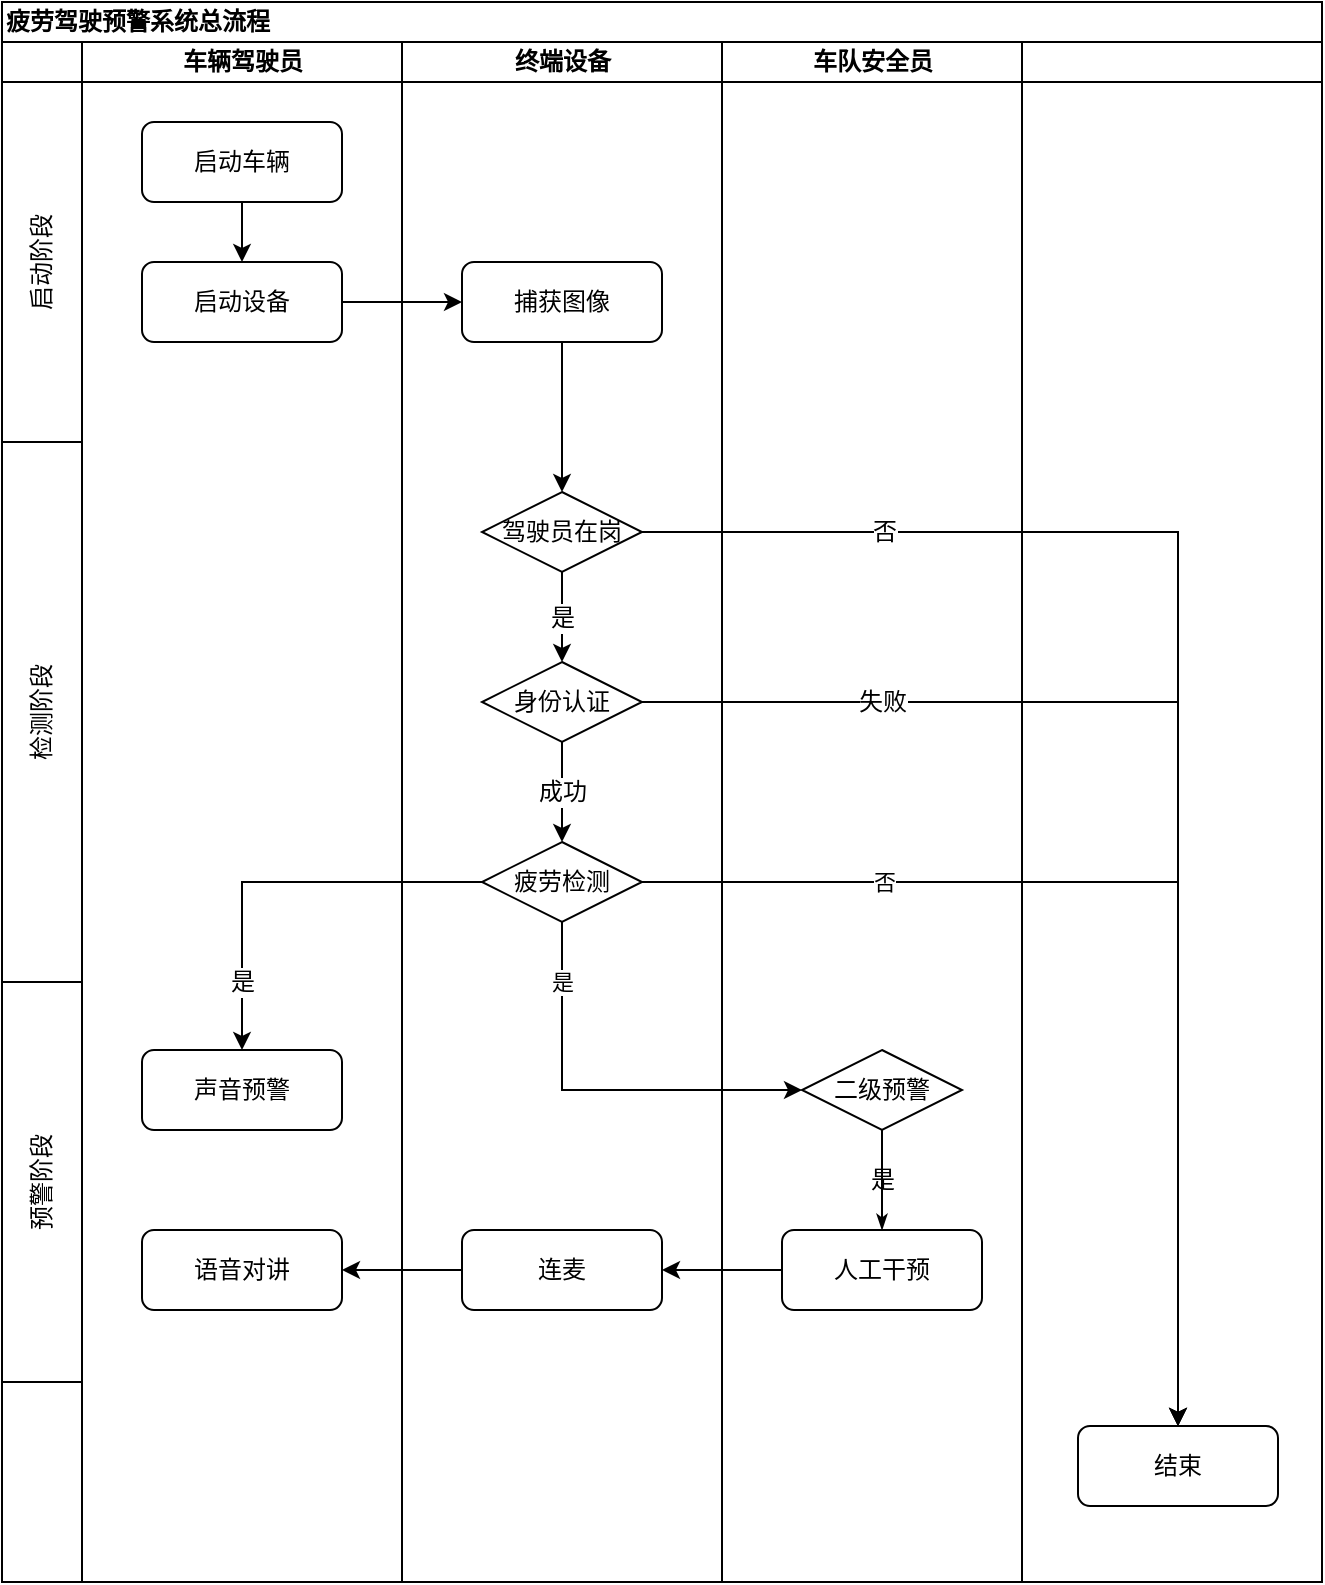 <mxfile version="13.9.3" type="github" pages="3">
  <diagram name="总流程" id="74e2e168-ea6b-b213-b513-2b3c1d86103e">
    <mxGraphModel dx="1663" dy="947" grid="1" gridSize="10" guides="1" tooltips="1" connect="1" arrows="1" fold="1" page="1" pageScale="1" pageWidth="1100" pageHeight="850" background="#ffffff" math="0" shadow="0">
      <root>
        <mxCell id="0" />
        <mxCell id="1" parent="0" />
        <mxCell id="77e6c97f196da883-1" value="疲劳驾驶预警系统总流程" style="swimlane;html=1;childLayout=stackLayout;startSize=20;rounded=0;shadow=0;labelBackgroundColor=none;strokeWidth=1;fontFamily=Verdana;fontSize=12;align=left;" parent="1" vertex="1">
          <mxGeometry x="70" y="20" width="660" height="790" as="geometry" />
        </mxCell>
        <mxCell id="77e6c97f196da883-2" value="" style="swimlane;html=1;startSize=20;" parent="77e6c97f196da883-1" vertex="1">
          <mxGeometry y="20" width="40" height="770" as="geometry" />
        </mxCell>
        <mxCell id="wbGANwPSu1z8eDDNQpr_-23" value="启动阶段" style="whiteSpace=wrap;html=1;gradientDirection=west;fontFamily=Helvetica;horizontal=0;" parent="77e6c97f196da883-2" vertex="1">
          <mxGeometry y="20" width="40" height="180" as="geometry" />
        </mxCell>
        <mxCell id="wbGANwPSu1z8eDDNQpr_-24" value="预警阶段" style="whiteSpace=wrap;html=1;horizontal=0;" parent="77e6c97f196da883-2" vertex="1">
          <mxGeometry y="470" width="40" height="200" as="geometry" />
        </mxCell>
        <mxCell id="wbGANwPSu1z8eDDNQpr_-26" value="检测阶段" style="whiteSpace=wrap;html=1;horizontal=0;" parent="77e6c97f196da883-2" vertex="1">
          <mxGeometry y="200" width="40" height="270" as="geometry" />
        </mxCell>
        <mxCell id="77e6c97f196da883-3" value="车辆驾驶员" style="swimlane;html=1;startSize=20;" parent="77e6c97f196da883-1" vertex="1">
          <mxGeometry x="40" y="20" width="160" height="770" as="geometry" />
        </mxCell>
        <mxCell id="wbGANwPSu1z8eDDNQpr_-37" style="edgeStyle=orthogonalEdgeStyle;rounded=0;orthogonalLoop=1;jettySize=auto;html=1;exitX=0.5;exitY=1;exitDx=0;exitDy=0;entryX=0.5;entryY=0;entryDx=0;entryDy=0;fontFamily=Helvetica;fontSize=14;" parent="77e6c97f196da883-3" source="77e6c97f196da883-11" target="77e6c97f196da883-12" edge="1">
          <mxGeometry relative="1" as="geometry" />
        </mxCell>
        <mxCell id="77e6c97f196da883-11" value="启动车辆" style="rounded=1;whiteSpace=wrap;html=1;shadow=0;labelBackgroundColor=none;strokeWidth=1;fontFamily=Verdana;fontSize=12;align=center;imageHeight=24;" parent="77e6c97f196da883-3" vertex="1">
          <mxGeometry x="30" y="40" width="100" height="40" as="geometry" />
        </mxCell>
        <mxCell id="77e6c97f196da883-12" value="启动设备" style="rounded=1;whiteSpace=wrap;html=1;shadow=0;labelBackgroundColor=none;strokeWidth=1;fontFamily=Verdana;fontSize=12;align=center;imageHeight=24;" parent="77e6c97f196da883-3" vertex="1">
          <mxGeometry x="30" y="110" width="100" height="40" as="geometry" />
        </mxCell>
        <mxCell id="wbGANwPSu1z8eDDNQpr_-46" value="声音预警" style="rounded=1;whiteSpace=wrap;html=1;shadow=0;labelBackgroundColor=none;strokeWidth=1;fontFamily=Verdana;fontSize=12;align=center;imageHeight=24;" parent="77e6c97f196da883-3" vertex="1">
          <mxGeometry x="30" y="504" width="100" height="40" as="geometry" />
        </mxCell>
        <mxCell id="wbGANwPSu1z8eDDNQpr_-54" value="语音对讲" style="rounded=1;whiteSpace=wrap;html=1;shadow=0;labelBackgroundColor=none;strokeWidth=1;fontFamily=Verdana;fontSize=12;align=center;imageHeight=24;" parent="77e6c97f196da883-3" vertex="1">
          <mxGeometry x="30" y="594" width="100" height="40" as="geometry" />
        </mxCell>
        <mxCell id="77e6c97f196da883-4" value="终端设备" style="swimlane;html=1;startSize=20;" parent="77e6c97f196da883-1" vertex="1">
          <mxGeometry x="200" y="20" width="160" height="770" as="geometry" />
        </mxCell>
        <mxCell id="wbGANwPSu1z8eDDNQpr_-35" style="edgeStyle=orthogonalEdgeStyle;rounded=0;orthogonalLoop=1;jettySize=auto;html=1;entryX=0.5;entryY=0;entryDx=0;entryDy=0;fontFamily=Helvetica;fontSize=14;" parent="77e6c97f196da883-4" source="wbGANwPSu1z8eDDNQpr_-28" target="77e6c97f196da883-13" edge="1">
          <mxGeometry relative="1" as="geometry" />
        </mxCell>
        <mxCell id="wbGANwPSu1z8eDDNQpr_-28" value="捕获图像" style="rounded=1;whiteSpace=wrap;html=1;shadow=0;labelBackgroundColor=none;strokeWidth=1;fontFamily=Verdana;fontSize=12;align=center;" parent="77e6c97f196da883-4" vertex="1">
          <mxGeometry x="30" y="110" width="100" height="40" as="geometry" />
        </mxCell>
        <mxCell id="wbGANwPSu1z8eDDNQpr_-43" value="是" style="edgeStyle=orthogonalEdgeStyle;rounded=0;orthogonalLoop=1;jettySize=auto;html=1;entryX=0.5;entryY=0;entryDx=0;entryDy=0;fontFamily=Helvetica;fontSize=12;" parent="77e6c97f196da883-4" source="77e6c97f196da883-13" target="wbGANwPSu1z8eDDNQpr_-42" edge="1">
          <mxGeometry relative="1" as="geometry" />
        </mxCell>
        <mxCell id="77e6c97f196da883-13" value="驾驶员在岗" style="rhombus;whiteSpace=wrap;html=1;rounded=0;shadow=0;labelBackgroundColor=none;strokeWidth=1;fontFamily=Verdana;fontSize=12;align=center;" parent="77e6c97f196da883-4" vertex="1">
          <mxGeometry x="40" y="225" width="80" height="40" as="geometry" />
        </mxCell>
        <mxCell id="wbGANwPSu1z8eDDNQpr_-45" value="成功" style="edgeStyle=orthogonalEdgeStyle;rounded=0;orthogonalLoop=1;jettySize=auto;html=1;entryX=0.5;entryY=0;entryDx=0;entryDy=0;fontFamily=Helvetica;fontSize=12;" parent="77e6c97f196da883-4" source="wbGANwPSu1z8eDDNQpr_-42" target="wbGANwPSu1z8eDDNQpr_-44" edge="1">
          <mxGeometry relative="1" as="geometry" />
        </mxCell>
        <mxCell id="wbGANwPSu1z8eDDNQpr_-42" value="身份认证" style="rhombus;whiteSpace=wrap;html=1;rounded=0;shadow=0;labelBackgroundColor=none;strokeWidth=1;fontFamily=Verdana;fontSize=12;align=center;" parent="77e6c97f196da883-4" vertex="1">
          <mxGeometry x="40" y="310" width="80" height="40" as="geometry" />
        </mxCell>
        <mxCell id="wbGANwPSu1z8eDDNQpr_-44" value="疲劳检测" style="rhombus;whiteSpace=wrap;html=1;rounded=0;shadow=0;labelBackgroundColor=none;strokeWidth=1;fontFamily=Verdana;fontSize=12;align=center;" parent="77e6c97f196da883-4" vertex="1">
          <mxGeometry x="40" y="400" width="80" height="40" as="geometry" />
        </mxCell>
        <mxCell id="wbGANwPSu1z8eDDNQpr_-53" value="连麦" style="rounded=1;whiteSpace=wrap;html=1;shadow=0;labelBackgroundColor=none;strokeWidth=1;fontFamily=Verdana;fontSize=12;align=center;imageHeight=24;" parent="77e6c97f196da883-4" vertex="1">
          <mxGeometry x="30" y="594" width="100" height="40" as="geometry" />
        </mxCell>
        <mxCell id="77e6c97f196da883-5" value="车队安全员" style="swimlane;html=1;startSize=20;" parent="77e6c97f196da883-1" vertex="1">
          <mxGeometry x="360" y="20" width="150" height="770" as="geometry" />
        </mxCell>
        <mxCell id="77e6c97f196da883-16" value="二级预警" style="rhombus;whiteSpace=wrap;html=1;rounded=0;shadow=0;labelBackgroundColor=none;strokeWidth=1;fontFamily=Verdana;fontSize=12;align=center;" parent="77e6c97f196da883-5" vertex="1">
          <mxGeometry x="40" y="504" width="80" height="40" as="geometry" />
        </mxCell>
        <mxCell id="77e6c97f196da883-17" value="人工干预" style="rounded=1;whiteSpace=wrap;html=1;shadow=0;labelBackgroundColor=none;strokeWidth=1;fontFamily=Verdana;fontSize=12;align=center;imageHeight=24;" parent="77e6c97f196da883-5" vertex="1">
          <mxGeometry x="30" y="594" width="100" height="40" as="geometry" />
        </mxCell>
        <mxCell id="77e6c97f196da883-35" value="是" style="edgeStyle=orthogonalEdgeStyle;rounded=1;html=1;labelBackgroundColor=none;startArrow=none;startFill=0;startSize=5;endArrow=classicThin;endFill=1;endSize=5;jettySize=auto;orthogonalLoop=1;strokeWidth=1;fontFamily=Verdana;fontSize=12;" parent="77e6c97f196da883-5" source="77e6c97f196da883-16" target="77e6c97f196da883-17" edge="1">
          <mxGeometry relative="1" as="geometry" />
        </mxCell>
        <mxCell id="wbGANwPSu1z8eDDNQpr_-36" style="edgeStyle=orthogonalEdgeStyle;rounded=0;orthogonalLoop=1;jettySize=auto;html=1;entryX=0;entryY=0.5;entryDx=0;entryDy=0;fontFamily=Helvetica;fontSize=14;" parent="77e6c97f196da883-1" source="77e6c97f196da883-12" target="wbGANwPSu1z8eDDNQpr_-28" edge="1">
          <mxGeometry relative="1" as="geometry" />
        </mxCell>
        <mxCell id="wbGANwPSu1z8eDDNQpr_-50" value="是" style="edgeStyle=orthogonalEdgeStyle;rounded=0;orthogonalLoop=1;jettySize=auto;html=1;exitX=0;exitY=0.5;exitDx=0;exitDy=0;fontFamily=Helvetica;fontSize=12;" parent="77e6c97f196da883-1" source="wbGANwPSu1z8eDDNQpr_-44" target="wbGANwPSu1z8eDDNQpr_-46" edge="1">
          <mxGeometry x="0.667" relative="1" as="geometry">
            <mxPoint as="offset" />
          </mxGeometry>
        </mxCell>
        <mxCell id="wbGANwPSu1z8eDDNQpr_-55" style="edgeStyle=orthogonalEdgeStyle;rounded=0;orthogonalLoop=1;jettySize=auto;html=1;exitX=0;exitY=0.5;exitDx=0;exitDy=0;entryX=1;entryY=0.5;entryDx=0;entryDy=0;fontFamily=Helvetica;fontSize=14;" parent="77e6c97f196da883-1" source="77e6c97f196da883-17" target="wbGANwPSu1z8eDDNQpr_-53" edge="1">
          <mxGeometry relative="1" as="geometry" />
        </mxCell>
        <mxCell id="wbGANwPSu1z8eDDNQpr_-56" style="edgeStyle=orthogonalEdgeStyle;rounded=0;orthogonalLoop=1;jettySize=auto;html=1;exitX=0;exitY=0.5;exitDx=0;exitDy=0;fontFamily=Helvetica;fontSize=14;" parent="77e6c97f196da883-1" source="wbGANwPSu1z8eDDNQpr_-53" target="wbGANwPSu1z8eDDNQpr_-54" edge="1">
          <mxGeometry relative="1" as="geometry" />
        </mxCell>
        <mxCell id="wbGANwPSu1z8eDDNQpr_-62" value="" style="swimlane;html=1;startSize=20;" parent="77e6c97f196da883-1" vertex="1">
          <mxGeometry x="510" y="20" width="150" height="770" as="geometry" />
        </mxCell>
        <mxCell id="wbGANwPSu1z8eDDNQpr_-38" value="结束" style="rounded=1;whiteSpace=wrap;html=1;shadow=0;labelBackgroundColor=none;strokeWidth=1;fontFamily=Verdana;fontSize=12;align=center;imageHeight=24;" parent="wbGANwPSu1z8eDDNQpr_-62" vertex="1">
          <mxGeometry x="28" y="692" width="100" height="40" as="geometry" />
        </mxCell>
        <mxCell id="wbGANwPSu1z8eDDNQpr_-39" style="edgeStyle=orthogonalEdgeStyle;rounded=0;orthogonalLoop=1;jettySize=auto;html=1;fontFamily=Helvetica;fontSize=12;exitX=1;exitY=0.5;exitDx=0;exitDy=0;" parent="77e6c97f196da883-1" source="77e6c97f196da883-13" target="wbGANwPSu1z8eDDNQpr_-38" edge="1">
          <mxGeometry relative="1" as="geometry">
            <Array as="points">
              <mxPoint x="588" y="265" />
            </Array>
          </mxGeometry>
        </mxCell>
        <mxCell id="wbGANwPSu1z8eDDNQpr_-48" value="否" style="edgeLabel;html=1;align=center;verticalAlign=middle;resizable=0;points=[];fontSize=12;fontFamily=Helvetica;" parent="wbGANwPSu1z8eDDNQpr_-39" vertex="1" connectable="0">
          <mxGeometry x="-0.76" y="1" relative="1" as="geometry">
            <mxPoint x="35" y="1" as="offset" />
          </mxGeometry>
        </mxCell>
        <mxCell id="wbGANwPSu1z8eDDNQpr_-47" style="edgeStyle=orthogonalEdgeStyle;rounded=0;orthogonalLoop=1;jettySize=auto;html=1;fontFamily=Helvetica;fontSize=14;entryX=0.5;entryY=0;entryDx=0;entryDy=0;exitX=1;exitY=0.5;exitDx=0;exitDy=0;" parent="77e6c97f196da883-1" source="wbGANwPSu1z8eDDNQpr_-42" target="wbGANwPSu1z8eDDNQpr_-38" edge="1">
          <mxGeometry relative="1" as="geometry">
            <mxPoint x="320" y="260" as="targetPoint" />
            <mxPoint x="240" y="360" as="sourcePoint" />
            <Array as="points">
              <mxPoint x="588" y="350" />
            </Array>
          </mxGeometry>
        </mxCell>
        <mxCell id="wbGANwPSu1z8eDDNQpr_-49" value="失败" style="edgeLabel;html=1;align=center;verticalAlign=middle;resizable=0;points=[];fontSize=12;fontFamily=Helvetica;" parent="wbGANwPSu1z8eDDNQpr_-47" vertex="1" connectable="0">
          <mxGeometry x="-0.732" y="1" relative="1" as="geometry">
            <mxPoint x="35" y="1" as="offset" />
          </mxGeometry>
        </mxCell>
        <mxCell id="eQCrwAaPilXUL2iwjlU8-1" style="edgeStyle=orthogonalEdgeStyle;rounded=0;orthogonalLoop=1;jettySize=auto;html=1;exitX=1;exitY=0.5;exitDx=0;exitDy=0;entryX=0.5;entryY=0;entryDx=0;entryDy=0;" edge="1" parent="77e6c97f196da883-1" source="wbGANwPSu1z8eDDNQpr_-44" target="wbGANwPSu1z8eDDNQpr_-38">
          <mxGeometry relative="1" as="geometry">
            <Array as="points">
              <mxPoint x="588" y="440" />
            </Array>
          </mxGeometry>
        </mxCell>
        <mxCell id="eQCrwAaPilXUL2iwjlU8-2" value="否" style="edgeLabel;html=1;align=center;verticalAlign=middle;resizable=0;points=[];" vertex="1" connectable="0" parent="eQCrwAaPilXUL2iwjlU8-1">
          <mxGeometry x="-0.585" y="-1" relative="1" as="geometry">
            <mxPoint x="8.33" y="-1" as="offset" />
          </mxGeometry>
        </mxCell>
        <mxCell id="eQCrwAaPilXUL2iwjlU8-3" style="edgeStyle=orthogonalEdgeStyle;rounded=0;orthogonalLoop=1;jettySize=auto;html=1;exitX=0.5;exitY=1;exitDx=0;exitDy=0;entryX=0;entryY=0.5;entryDx=0;entryDy=0;" edge="1" parent="77e6c97f196da883-1" source="wbGANwPSu1z8eDDNQpr_-44" target="77e6c97f196da883-16">
          <mxGeometry relative="1" as="geometry" />
        </mxCell>
        <mxCell id="eQCrwAaPilXUL2iwjlU8-4" value="是" style="edgeLabel;html=1;align=center;verticalAlign=middle;resizable=0;points=[];" vertex="1" connectable="0" parent="eQCrwAaPilXUL2iwjlU8-3">
          <mxGeometry x="-0.464" y="-1" relative="1" as="geometry">
            <mxPoint x="1" y="-25" as="offset" />
          </mxGeometry>
        </mxCell>
      </root>
    </mxGraphModel>
  </diagram>
  <diagram name="检测流程" id="XJUFCFfbBO2qD3JIqSxK">
    <mxGraphModel dx="1663" dy="778" grid="1" gridSize="10" guides="1" tooltips="1" connect="1" arrows="1" fold="1" page="1" pageScale="1" pageWidth="1100" pageHeight="850" background="#ffffff" math="0" shadow="0">
      <root>
        <mxCell id="0Gp6EfXBMn16JaU_TRh4-0" />
        <mxCell id="0Gp6EfXBMn16JaU_TRh4-1" parent="0Gp6EfXBMn16JaU_TRh4-0" />
        <mxCell id="lZcPaMf5r0BU_X8ozDLW-0" value="疲劳驾驶检测流程" style="swimlane;html=1;childLayout=stackLayout;startSize=20;rounded=0;shadow=0;labelBackgroundColor=none;strokeWidth=1;fontFamily=Verdana;fontSize=12;align=left;" vertex="1" parent="0Gp6EfXBMn16JaU_TRh4-1">
          <mxGeometry x="70" y="20" width="660" height="790" as="geometry" />
        </mxCell>
        <mxCell id="lZcPaMf5r0BU_X8ozDLW-1" value="" style="swimlane;html=1;startSize=20;" vertex="1" parent="lZcPaMf5r0BU_X8ozDLW-0">
          <mxGeometry y="20" width="40" height="770" as="geometry" />
        </mxCell>
        <mxCell id="lZcPaMf5r0BU_X8ozDLW-2" value="车辆驾驶员" style="swimlane;html=1;startSize=20;" vertex="1" parent="lZcPaMf5r0BU_X8ozDLW-0">
          <mxGeometry x="40" y="20" width="160" height="770" as="geometry" />
        </mxCell>
        <mxCell id="lZcPaMf5r0BU_X8ozDLW-3" style="edgeStyle=orthogonalEdgeStyle;rounded=0;orthogonalLoop=1;jettySize=auto;html=1;exitX=0.5;exitY=1;exitDx=0;exitDy=0;entryX=0.5;entryY=0;entryDx=0;entryDy=0;fontFamily=Helvetica;fontSize=14;" edge="1" parent="lZcPaMf5r0BU_X8ozDLW-2" source="lZcPaMf5r0BU_X8ozDLW-4" target="lZcPaMf5r0BU_X8ozDLW-5">
          <mxGeometry relative="1" as="geometry" />
        </mxCell>
        <mxCell id="lZcPaMf5r0BU_X8ozDLW-4" value="启动车辆" style="rounded=1;whiteSpace=wrap;html=1;shadow=0;labelBackgroundColor=none;strokeWidth=1;fontFamily=Verdana;fontSize=12;align=center;imageHeight=24;" vertex="1" parent="lZcPaMf5r0BU_X8ozDLW-2">
          <mxGeometry x="30" y="40" width="100" height="40" as="geometry" />
        </mxCell>
        <mxCell id="lZcPaMf5r0BU_X8ozDLW-5" value="启动设备" style="rounded=1;whiteSpace=wrap;html=1;shadow=0;labelBackgroundColor=none;strokeWidth=1;fontFamily=Verdana;fontSize=12;align=center;imageHeight=24;" vertex="1" parent="lZcPaMf5r0BU_X8ozDLW-2">
          <mxGeometry x="30" y="110" width="100" height="40" as="geometry" />
        </mxCell>
        <mxCell id="lZcPaMf5r0BU_X8ozDLW-8" value="终端设备" style="swimlane;html=1;startSize=20;" vertex="1" parent="lZcPaMf5r0BU_X8ozDLW-0">
          <mxGeometry x="200" y="20" width="160" height="770" as="geometry" />
        </mxCell>
        <mxCell id="lZcPaMf5r0BU_X8ozDLW-9" style="edgeStyle=orthogonalEdgeStyle;rounded=0;orthogonalLoop=1;jettySize=auto;html=1;entryX=0.5;entryY=0;entryDx=0;entryDy=0;fontFamily=Helvetica;fontSize=14;" edge="1" parent="lZcPaMf5r0BU_X8ozDLW-8" source="lZcPaMf5r0BU_X8ozDLW-10" target="lZcPaMf5r0BU_X8ozDLW-12">
          <mxGeometry relative="1" as="geometry" />
        </mxCell>
        <mxCell id="lZcPaMf5r0BU_X8ozDLW-10" value="捕获图像" style="rounded=1;whiteSpace=wrap;html=1;shadow=0;labelBackgroundColor=none;strokeWidth=1;fontFamily=Verdana;fontSize=12;align=center;" vertex="1" parent="lZcPaMf5r0BU_X8ozDLW-8">
          <mxGeometry x="30" y="110" width="100" height="40" as="geometry" />
        </mxCell>
        <mxCell id="lZcPaMf5r0BU_X8ozDLW-11" value="是" style="edgeStyle=orthogonalEdgeStyle;rounded=0;orthogonalLoop=1;jettySize=auto;html=1;entryX=0.5;entryY=0;entryDx=0;entryDy=0;fontFamily=Helvetica;fontSize=12;" edge="1" parent="lZcPaMf5r0BU_X8ozDLW-8" source="lZcPaMf5r0BU_X8ozDLW-12" target="lZcPaMf5r0BU_X8ozDLW-14">
          <mxGeometry x="-0.074" relative="1" as="geometry">
            <mxPoint y="-1" as="offset" />
          </mxGeometry>
        </mxCell>
        <mxCell id="lZcPaMf5r0BU_X8ozDLW-12" value="驾驶员在岗" style="rhombus;whiteSpace=wrap;html=1;rounded=0;shadow=0;labelBackgroundColor=none;strokeWidth=1;fontFamily=Verdana;fontSize=12;align=center;" vertex="1" parent="lZcPaMf5r0BU_X8ozDLW-8">
          <mxGeometry x="40" y="199" width="80" height="40" as="geometry" />
        </mxCell>
        <mxCell id="lZcPaMf5r0BU_X8ozDLW-50" style="edgeStyle=orthogonalEdgeStyle;rounded=0;orthogonalLoop=1;jettySize=auto;html=1;exitX=0.5;exitY=1;exitDx=0;exitDy=0;entryX=0.5;entryY=0;entryDx=0;entryDy=0;" edge="1" parent="lZcPaMf5r0BU_X8ozDLW-8" source="lZcPaMf5r0BU_X8ozDLW-14" target="lZcPaMf5r0BU_X8ozDLW-15">
          <mxGeometry relative="1" as="geometry">
            <mxPoint x="80" y="474" as="targetPoint" />
          </mxGeometry>
        </mxCell>
        <mxCell id="DspEClRjXSvs6DgXh6W2-1" value="成功" style="edgeLabel;html=1;align=center;verticalAlign=middle;resizable=0;points=[];" vertex="1" connectable="0" parent="lZcPaMf5r0BU_X8ozDLW-50">
          <mxGeometry x="0.188" y="-3" relative="1" as="geometry">
            <mxPoint x="3" y="-10.67" as="offset" />
          </mxGeometry>
        </mxCell>
        <mxCell id="lZcPaMf5r0BU_X8ozDLW-14" value="身份认证" style="rhombus;whiteSpace=wrap;html=1;rounded=0;shadow=0;labelBackgroundColor=none;strokeWidth=1;fontFamily=Verdana;fontSize=12;align=center;" vertex="1" parent="lZcPaMf5r0BU_X8ozDLW-8">
          <mxGeometry x="40" y="414" width="80" height="40" as="geometry" />
        </mxCell>
        <mxCell id="lZcPaMf5r0BU_X8ozDLW-58" style="edgeStyle=orthogonalEdgeStyle;rounded=0;orthogonalLoop=1;jettySize=auto;html=1;exitX=0.5;exitY=1;exitDx=0;exitDy=0;entryX=0.5;entryY=0;entryDx=0;entryDy=0;" edge="1" parent="lZcPaMf5r0BU_X8ozDLW-8" source="lZcPaMf5r0BU_X8ozDLW-15" target="lZcPaMf5r0BU_X8ozDLW-56">
          <mxGeometry relative="1" as="geometry" />
        </mxCell>
        <mxCell id="lZcPaMf5r0BU_X8ozDLW-15" value="长时间驾驶" style="rhombus;whiteSpace=wrap;html=1;rounded=0;shadow=0;labelBackgroundColor=none;strokeWidth=1;fontFamily=Verdana;fontSize=12;align=center;" vertex="1" parent="lZcPaMf5r0BU_X8ozDLW-8">
          <mxGeometry x="40" y="500" width="80" height="40" as="geometry" />
        </mxCell>
        <mxCell id="lZcPaMf5r0BU_X8ozDLW-59" style="edgeStyle=orthogonalEdgeStyle;rounded=0;orthogonalLoop=1;jettySize=auto;html=1;exitX=0.5;exitY=1;exitDx=0;exitDy=0;entryX=0.5;entryY=0;entryDx=0;entryDy=0;" edge="1" parent="lZcPaMf5r0BU_X8ozDLW-8" source="lZcPaMf5r0BU_X8ozDLW-56" target="lZcPaMf5r0BU_X8ozDLW-57">
          <mxGeometry relative="1" as="geometry" />
        </mxCell>
        <mxCell id="lZcPaMf5r0BU_X8ozDLW-56" value="脸部疲劳" style="rhombus;whiteSpace=wrap;html=1;rounded=0;shadow=0;labelBackgroundColor=none;strokeWidth=1;fontFamily=Verdana;fontSize=12;align=center;" vertex="1" parent="lZcPaMf5r0BU_X8ozDLW-8">
          <mxGeometry x="40" y="560" width="80" height="40" as="geometry" />
        </mxCell>
        <mxCell id="lZcPaMf5r0BU_X8ozDLW-57" value="眼部疲劳" style="rhombus;whiteSpace=wrap;html=1;rounded=0;shadow=0;labelBackgroundColor=none;strokeWidth=1;fontFamily=Verdana;fontSize=12;align=center;" vertex="1" parent="lZcPaMf5r0BU_X8ozDLW-8">
          <mxGeometry x="40" y="620" width="80" height="40" as="geometry" />
        </mxCell>
        <mxCell id="lZcPaMf5r0BU_X8ozDLW-21" style="edgeStyle=orthogonalEdgeStyle;rounded=0;orthogonalLoop=1;jettySize=auto;html=1;entryX=0;entryY=0.5;entryDx=0;entryDy=0;fontFamily=Helvetica;fontSize=14;" edge="1" parent="lZcPaMf5r0BU_X8ozDLW-0" source="lZcPaMf5r0BU_X8ozDLW-5" target="lZcPaMf5r0BU_X8ozDLW-10">
          <mxGeometry relative="1" as="geometry" />
        </mxCell>
        <mxCell id="lZcPaMf5r0BU_X8ozDLW-17" value="车队安全员" style="swimlane;html=1;startSize=20;" vertex="1" parent="lZcPaMf5r0BU_X8ozDLW-0">
          <mxGeometry x="360" y="20" width="150" height="770" as="geometry" />
        </mxCell>
        <mxCell id="lZcPaMf5r0BU_X8ozDLW-42" style="edgeStyle=orthogonalEdgeStyle;rounded=0;orthogonalLoop=1;jettySize=auto;html=1;exitX=0.5;exitY=1;exitDx=0;exitDy=0;entryX=0.5;entryY=0;entryDx=0;entryDy=0;" edge="1" parent="lZcPaMf5r0BU_X8ozDLW-17" source="lZcPaMf5r0BU_X8ozDLW-39" target="lZcPaMf5r0BU_X8ozDLW-41">
          <mxGeometry relative="1" as="geometry" />
        </mxCell>
        <mxCell id="lZcPaMf5r0BU_X8ozDLW-43" value="合法" style="edgeLabel;html=1;align=center;verticalAlign=middle;resizable=0;points=[];" vertex="1" connectable="0" parent="lZcPaMf5r0BU_X8ozDLW-42">
          <mxGeometry x="-0.087" relative="1" as="geometry">
            <mxPoint as="offset" />
          </mxGeometry>
        </mxCell>
        <mxCell id="lZcPaMf5r0BU_X8ozDLW-39" value="身份判断" style="rhombus;whiteSpace=wrap;html=1;rounded=0;shadow=0;labelBackgroundColor=none;strokeWidth=1;fontFamily=Verdana;fontSize=12;align=center;" vertex="1" parent="lZcPaMf5r0BU_X8ozDLW-17">
          <mxGeometry x="30" y="259" width="80" height="40" as="geometry" />
        </mxCell>
        <mxCell id="lZcPaMf5r0BU_X8ozDLW-46" style="edgeStyle=orthogonalEdgeStyle;rounded=0;orthogonalLoop=1;jettySize=auto;html=1;exitX=0.5;exitY=1;exitDx=0;exitDy=0;entryX=0.5;entryY=0;entryDx=0;entryDy=0;" edge="1" parent="lZcPaMf5r0BU_X8ozDLW-17" source="lZcPaMf5r0BU_X8ozDLW-41" target="lZcPaMf5r0BU_X8ozDLW-44">
          <mxGeometry relative="1" as="geometry">
            <Array as="points" />
          </mxGeometry>
        </mxCell>
        <mxCell id="lZcPaMf5r0BU_X8ozDLW-41" value="人脸特征提取" style="rounded=1;whiteSpace=wrap;html=1;shadow=0;labelBackgroundColor=none;strokeWidth=1;fontFamily=Verdana;fontSize=12;align=center;imageHeight=24;" vertex="1" parent="lZcPaMf5r0BU_X8ozDLW-17">
          <mxGeometry x="20" y="349" width="100" height="40" as="geometry" />
        </mxCell>
        <mxCell id="lZcPaMf5r0BU_X8ozDLW-44" value="人脸特征库" style="rounded=1;whiteSpace=wrap;html=1;shadow=0;labelBackgroundColor=none;strokeWidth=1;fontFamily=Verdana;fontSize=12;align=center;imageHeight=24;" vertex="1" parent="lZcPaMf5r0BU_X8ozDLW-17">
          <mxGeometry x="20" y="414" width="100" height="40" as="geometry" />
        </mxCell>
        <mxCell id="662xGAKqP4_wuJFk2Wkw-0" value="摄像头异常" style="rhombus;whiteSpace=wrap;html=1;rounded=0;shadow=0;labelBackgroundColor=none;strokeWidth=1;fontFamily=Verdana;fontSize=12;align=center;" vertex="1" parent="lZcPaMf5r0BU_X8ozDLW-17">
          <mxGeometry x="35" y="199" width="80" height="40" as="geometry" />
        </mxCell>
        <mxCell id="lZcPaMf5r0BU_X8ozDLW-28" value="" style="swimlane;html=1;startSize=20;" vertex="1" parent="lZcPaMf5r0BU_X8ozDLW-0">
          <mxGeometry x="510" y="20" width="150" height="770" as="geometry" />
        </mxCell>
        <mxCell id="lZcPaMf5r0BU_X8ozDLW-29" value="结束" style="rounded=1;whiteSpace=wrap;html=1;shadow=0;labelBackgroundColor=none;strokeWidth=1;fontFamily=Verdana;fontSize=12;align=center;imageHeight=24;" vertex="1" parent="lZcPaMf5r0BU_X8ozDLW-28">
          <mxGeometry x="28" y="692" width="100" height="40" as="geometry" />
        </mxCell>
        <mxCell id="lZcPaMf5r0BU_X8ozDLW-30" style="edgeStyle=orthogonalEdgeStyle;rounded=0;orthogonalLoop=1;jettySize=auto;html=1;fontFamily=Helvetica;fontSize=12;exitX=1;exitY=0.5;exitDx=0;exitDy=0;" edge="1" parent="lZcPaMf5r0BU_X8ozDLW-0" source="662xGAKqP4_wuJFk2Wkw-0" target="lZcPaMf5r0BU_X8ozDLW-29">
          <mxGeometry relative="1" as="geometry">
            <Array as="points">
              <mxPoint x="480" y="239" />
              <mxPoint x="588" y="239" />
            </Array>
          </mxGeometry>
        </mxCell>
        <mxCell id="lZcPaMf5r0BU_X8ozDLW-31" value="否" style="edgeLabel;html=1;align=center;verticalAlign=middle;resizable=0;points=[];fontSize=12;fontFamily=Helvetica;" vertex="1" connectable="0" parent="lZcPaMf5r0BU_X8ozDLW-30">
          <mxGeometry x="-0.76" y="1" relative="1" as="geometry">
            <mxPoint x="129.67" y="1" as="offset" />
          </mxGeometry>
        </mxCell>
        <mxCell id="lZcPaMf5r0BU_X8ozDLW-40" style="edgeStyle=orthogonalEdgeStyle;rounded=0;orthogonalLoop=1;jettySize=auto;html=1;exitX=1;exitY=0.5;exitDx=0;exitDy=0;entryX=0.5;entryY=0;entryDx=0;entryDy=0;" edge="1" parent="lZcPaMf5r0BU_X8ozDLW-0" source="lZcPaMf5r0BU_X8ozDLW-39" target="lZcPaMf5r0BU_X8ozDLW-29">
          <mxGeometry relative="1" as="geometry" />
        </mxCell>
        <mxCell id="lZcPaMf5r0BU_X8ozDLW-45" value="不合法" style="edgeLabel;html=1;align=center;verticalAlign=middle;resizable=0;points=[];" vertex="1" connectable="0" parent="lZcPaMf5r0BU_X8ozDLW-40">
          <mxGeometry x="-0.74" y="3" relative="1" as="geometry">
            <mxPoint as="offset" />
          </mxGeometry>
        </mxCell>
        <mxCell id="lZcPaMf5r0BU_X8ozDLW-53" style="edgeStyle=orthogonalEdgeStyle;rounded=0;orthogonalLoop=1;jettySize=auto;html=1;exitX=1;exitY=0.5;exitDx=0;exitDy=0;" edge="1" parent="lZcPaMf5r0BU_X8ozDLW-0" source="lZcPaMf5r0BU_X8ozDLW-15" target="lZcPaMf5r0BU_X8ozDLW-29">
          <mxGeometry relative="1" as="geometry" />
        </mxCell>
        <mxCell id="lZcPaMf5r0BU_X8ozDLW-55" value="是" style="edgeLabel;html=1;align=center;verticalAlign=middle;resizable=0;points=[];" vertex="1" connectable="0" parent="lZcPaMf5r0BU_X8ozDLW-53">
          <mxGeometry x="-0.693" y="2" relative="1" as="geometry">
            <mxPoint x="43.33" y="2" as="offset" />
          </mxGeometry>
        </mxCell>
        <mxCell id="lZcPaMf5r0BU_X8ozDLW-32" style="edgeStyle=orthogonalEdgeStyle;rounded=0;orthogonalLoop=1;jettySize=auto;html=1;fontFamily=Helvetica;fontSize=14;exitX=1;exitY=0.5;exitDx=0;exitDy=0;entryX=0;entryY=0.5;entryDx=0;entryDy=0;" edge="1" parent="lZcPaMf5r0BU_X8ozDLW-0" source="lZcPaMf5r0BU_X8ozDLW-14" target="lZcPaMf5r0BU_X8ozDLW-39">
          <mxGeometry relative="1" as="geometry">
            <mxPoint x="390" y="324" as="targetPoint" />
            <mxPoint x="320" y="324" as="sourcePoint" />
            <Array as="points">
              <mxPoint x="340" y="454" />
              <mxPoint x="340" y="299" />
            </Array>
          </mxGeometry>
        </mxCell>
        <mxCell id="lZcPaMf5r0BU_X8ozDLW-47" value="失败" style="edgeLabel;html=1;align=center;verticalAlign=middle;resizable=0;points=[];" vertex="1" connectable="0" parent="lZcPaMf5r0BU_X8ozDLW-32">
          <mxGeometry x="-0.278" relative="1" as="geometry">
            <mxPoint y="-52.33" as="offset" />
          </mxGeometry>
        </mxCell>
        <mxCell id="lZcPaMf5r0BU_X8ozDLW-60" style="edgeStyle=orthogonalEdgeStyle;rounded=0;orthogonalLoop=1;jettySize=auto;html=1;exitX=1;exitY=0.5;exitDx=0;exitDy=0;" edge="1" parent="lZcPaMf5r0BU_X8ozDLW-0" source="lZcPaMf5r0BU_X8ozDLW-56" target="lZcPaMf5r0BU_X8ozDLW-29">
          <mxGeometry relative="1" as="geometry" />
        </mxCell>
        <mxCell id="lZcPaMf5r0BU_X8ozDLW-61" value="是" style="edgeLabel;html=1;align=center;verticalAlign=middle;resizable=0;points=[];" vertex="1" connectable="0" parent="lZcPaMf5r0BU_X8ozDLW-60">
          <mxGeometry x="-0.351" relative="1" as="geometry">
            <mxPoint x="-13.33" as="offset" />
          </mxGeometry>
        </mxCell>
        <mxCell id="lZcPaMf5r0BU_X8ozDLW-62" style="edgeStyle=orthogonalEdgeStyle;rounded=0;orthogonalLoop=1;jettySize=auto;html=1;exitX=1;exitY=0.5;exitDx=0;exitDy=0;entryX=0.5;entryY=0;entryDx=0;entryDy=0;" edge="1" parent="lZcPaMf5r0BU_X8ozDLW-0" source="lZcPaMf5r0BU_X8ozDLW-57" target="lZcPaMf5r0BU_X8ozDLW-29">
          <mxGeometry relative="1" as="geometry">
            <Array as="points">
              <mxPoint x="588" y="660" />
            </Array>
          </mxGeometry>
        </mxCell>
        <mxCell id="DspEClRjXSvs6DgXh6W2-2" value="是" style="edgeLabel;html=1;align=center;verticalAlign=middle;resizable=0;points=[];" vertex="1" connectable="0" parent="lZcPaMf5r0BU_X8ozDLW-62">
          <mxGeometry x="-0.321" y="5" relative="1" as="geometry">
            <mxPoint x="1.67" as="offset" />
          </mxGeometry>
        </mxCell>
        <mxCell id="lZcPaMf5r0BU_X8ozDLW-63" style="edgeStyle=orthogonalEdgeStyle;rounded=0;orthogonalLoop=1;jettySize=auto;html=1;exitX=0.5;exitY=1;exitDx=0;exitDy=0;" edge="1" parent="lZcPaMf5r0BU_X8ozDLW-0" source="lZcPaMf5r0BU_X8ozDLW-57" target="lZcPaMf5r0BU_X8ozDLW-29">
          <mxGeometry relative="1" as="geometry">
            <Array as="points">
              <mxPoint x="280" y="692" />
              <mxPoint x="588" y="692" />
            </Array>
          </mxGeometry>
        </mxCell>
        <mxCell id="DspEClRjXSvs6DgXh6W2-3" value="否" style="edgeLabel;html=1;align=center;verticalAlign=middle;resizable=0;points=[];" vertex="1" connectable="0" parent="lZcPaMf5r0BU_X8ozDLW-63">
          <mxGeometry x="-0.545" y="1" relative="1" as="geometry">
            <mxPoint x="85.33" as="offset" />
          </mxGeometry>
        </mxCell>
        <mxCell id="662xGAKqP4_wuJFk2Wkw-1" style="edgeStyle=orthogonalEdgeStyle;rounded=0;orthogonalLoop=1;jettySize=auto;html=1;exitX=1;exitY=0.5;exitDx=0;exitDy=0;entryX=0;entryY=0.5;entryDx=0;entryDy=0;" edge="1" parent="lZcPaMf5r0BU_X8ozDLW-0" source="lZcPaMf5r0BU_X8ozDLW-12" target="662xGAKqP4_wuJFk2Wkw-0">
          <mxGeometry relative="1" as="geometry" />
        </mxCell>
        <mxCell id="662xGAKqP4_wuJFk2Wkw-2" value="否" style="edgeLabel;html=1;align=center;verticalAlign=middle;resizable=0;points=[];" vertex="1" connectable="0" parent="662xGAKqP4_wuJFk2Wkw-1">
          <mxGeometry x="-0.458" y="-1" relative="1" as="geometry">
            <mxPoint y="-1" as="offset" />
          </mxGeometry>
        </mxCell>
        <mxCell id="lZcPaMf5r0BU_X8ozDLW-48" style="edgeStyle=orthogonalEdgeStyle;rounded=0;orthogonalLoop=1;jettySize=auto;html=1;exitX=0;exitY=0.5;exitDx=0;exitDy=0;" edge="1" parent="0Gp6EfXBMn16JaU_TRh4-1" source="lZcPaMf5r0BU_X8ozDLW-44">
          <mxGeometry relative="1" as="geometry">
            <mxPoint x="390" y="474" as="targetPoint" />
          </mxGeometry>
        </mxCell>
        <mxCell id="lZcPaMf5r0BU_X8ozDLW-49" value="下发" style="edgeLabel;html=1;align=center;verticalAlign=middle;resizable=0;points=[];" vertex="1" connectable="0" parent="lZcPaMf5r0BU_X8ozDLW-48">
          <mxGeometry x="-0.263" y="-2" relative="1" as="geometry">
            <mxPoint as="offset" />
          </mxGeometry>
        </mxCell>
      </root>
    </mxGraphModel>
  </diagram>
  <diagram name="预警流程" id="WgdU8I2YCrtVdRQlBFpG">
    <mxGraphModel dx="998" dy="568" grid="1" gridSize="10" guides="1" tooltips="1" connect="1" arrows="1" fold="1" page="1" pageScale="1" pageWidth="1100" pageHeight="850" background="#ffffff" math="0" shadow="0">
      <root>
        <mxCell id="mhGp9V5HuGdUFp_Mt4OQ-0" />
        <mxCell id="mhGp9V5HuGdUFp_Mt4OQ-1" parent="mhGp9V5HuGdUFp_Mt4OQ-0" />
        <mxCell id="mhGp9V5HuGdUFp_Mt4OQ-2" value="疲劳驾驶预警流程" style="swimlane;html=1;childLayout=stackLayout;startSize=20;rounded=0;shadow=0;labelBackgroundColor=none;strokeWidth=1;fontFamily=Verdana;fontSize=12;align=left;" vertex="1" parent="mhGp9V5HuGdUFp_Mt4OQ-1">
          <mxGeometry x="70" y="20" width="660" height="790" as="geometry" />
        </mxCell>
        <mxCell id="mhGp9V5HuGdUFp_Mt4OQ-3" value="" style="swimlane;html=1;startSize=20;" vertex="1" parent="mhGp9V5HuGdUFp_Mt4OQ-2">
          <mxGeometry y="20" width="40" height="770" as="geometry" />
        </mxCell>
        <mxCell id="mhGp9V5HuGdUFp_Mt4OQ-7" value="车辆驾驶员" style="swimlane;html=1;startSize=20;" vertex="1" parent="mhGp9V5HuGdUFp_Mt4OQ-2">
          <mxGeometry x="40" y="20" width="160" height="770" as="geometry" />
        </mxCell>
        <mxCell id="mhGp9V5HuGdUFp_Mt4OQ-8" style="edgeStyle=orthogonalEdgeStyle;rounded=0;orthogonalLoop=1;jettySize=auto;html=1;exitX=0.5;exitY=1;exitDx=0;exitDy=0;entryX=0.5;entryY=0;entryDx=0;entryDy=0;fontFamily=Helvetica;fontSize=14;" edge="1" parent="mhGp9V5HuGdUFp_Mt4OQ-7" source="mhGp9V5HuGdUFp_Mt4OQ-9" target="mhGp9V5HuGdUFp_Mt4OQ-10">
          <mxGeometry relative="1" as="geometry" />
        </mxCell>
        <mxCell id="mhGp9V5HuGdUFp_Mt4OQ-9" value="启动车辆" style="rounded=1;whiteSpace=wrap;html=1;shadow=0;labelBackgroundColor=none;strokeWidth=1;fontFamily=Verdana;fontSize=12;align=center;imageHeight=24;" vertex="1" parent="mhGp9V5HuGdUFp_Mt4OQ-7">
          <mxGeometry x="30" y="40" width="100" height="40" as="geometry" />
        </mxCell>
        <mxCell id="mhGp9V5HuGdUFp_Mt4OQ-10" value="启动设备" style="rounded=1;whiteSpace=wrap;html=1;shadow=0;labelBackgroundColor=none;strokeWidth=1;fontFamily=Verdana;fontSize=12;align=center;imageHeight=24;" vertex="1" parent="mhGp9V5HuGdUFp_Mt4OQ-7">
          <mxGeometry x="30" y="110" width="100" height="40" as="geometry" />
        </mxCell>
        <mxCell id="mhGp9V5HuGdUFp_Mt4OQ-11" value="声音预警" style="rounded=1;whiteSpace=wrap;html=1;shadow=0;labelBackgroundColor=none;strokeWidth=1;fontFamily=Verdana;fontSize=12;align=center;imageHeight=24;" vertex="1" parent="mhGp9V5HuGdUFp_Mt4OQ-7">
          <mxGeometry x="30" y="504" width="100" height="40" as="geometry" />
        </mxCell>
        <mxCell id="mhGp9V5HuGdUFp_Mt4OQ-12" value="语音对讲" style="rounded=1;whiteSpace=wrap;html=1;shadow=0;labelBackgroundColor=none;strokeWidth=1;fontFamily=Verdana;fontSize=12;align=center;imageHeight=24;" vertex="1" parent="mhGp9V5HuGdUFp_Mt4OQ-7">
          <mxGeometry x="30" y="594" width="100" height="40" as="geometry" />
        </mxCell>
        <mxCell id="mhGp9V5HuGdUFp_Mt4OQ-13" value="终端设备" style="swimlane;html=1;startSize=20;" vertex="1" parent="mhGp9V5HuGdUFp_Mt4OQ-2">
          <mxGeometry x="200" y="20" width="160" height="770" as="geometry" />
        </mxCell>
        <mxCell id="mhGp9V5HuGdUFp_Mt4OQ-14" style="edgeStyle=orthogonalEdgeStyle;rounded=0;orthogonalLoop=1;jettySize=auto;html=1;entryX=0.5;entryY=0;entryDx=0;entryDy=0;fontFamily=Helvetica;fontSize=14;" edge="1" parent="mhGp9V5HuGdUFp_Mt4OQ-13" source="mhGp9V5HuGdUFp_Mt4OQ-15" target="mhGp9V5HuGdUFp_Mt4OQ-20">
          <mxGeometry relative="1" as="geometry">
            <mxPoint x="80" y="225" as="targetPoint" />
            <Array as="points" />
          </mxGeometry>
        </mxCell>
        <mxCell id="mhGp9V5HuGdUFp_Mt4OQ-15" value="捕获图像" style="rounded=1;whiteSpace=wrap;html=1;shadow=0;labelBackgroundColor=none;strokeWidth=1;fontFamily=Verdana;fontSize=12;align=center;" vertex="1" parent="mhGp9V5HuGdUFp_Mt4OQ-13">
          <mxGeometry x="30" y="110" width="100" height="40" as="geometry" />
        </mxCell>
        <mxCell id="mhGp9V5HuGdUFp_Mt4OQ-20" value="疲劳检测" style="rhombus;whiteSpace=wrap;html=1;rounded=0;shadow=0;labelBackgroundColor=none;strokeWidth=1;fontFamily=Verdana;fontSize=12;align=center;" vertex="1" parent="mhGp9V5HuGdUFp_Mt4OQ-13">
          <mxGeometry x="40" y="230" width="80" height="40" as="geometry" />
        </mxCell>
        <mxCell id="mhGp9V5HuGdUFp_Mt4OQ-21" value="连麦" style="rounded=1;whiteSpace=wrap;html=1;shadow=0;labelBackgroundColor=none;strokeWidth=1;fontFamily=Verdana;fontSize=12;align=center;imageHeight=24;" vertex="1" parent="mhGp9V5HuGdUFp_Mt4OQ-13">
          <mxGeometry x="30" y="594" width="100" height="40" as="geometry" />
        </mxCell>
        <mxCell id="mhGp9V5HuGdUFp_Mt4OQ-26" style="edgeStyle=orthogonalEdgeStyle;rounded=0;orthogonalLoop=1;jettySize=auto;html=1;entryX=0;entryY=0.5;entryDx=0;entryDy=0;fontFamily=Helvetica;fontSize=14;" edge="1" parent="mhGp9V5HuGdUFp_Mt4OQ-2" source="mhGp9V5HuGdUFp_Mt4OQ-10" target="mhGp9V5HuGdUFp_Mt4OQ-15">
          <mxGeometry relative="1" as="geometry" />
        </mxCell>
        <mxCell id="mhGp9V5HuGdUFp_Mt4OQ-27" value="是" style="edgeStyle=orthogonalEdgeStyle;rounded=0;orthogonalLoop=1;jettySize=auto;html=1;exitX=0;exitY=0.5;exitDx=0;exitDy=0;fontFamily=Helvetica;fontSize=12;" edge="1" parent="mhGp9V5HuGdUFp_Mt4OQ-2" source="mhGp9V5HuGdUFp_Mt4OQ-20" target="mhGp9V5HuGdUFp_Mt4OQ-11">
          <mxGeometry relative="1" as="geometry" />
        </mxCell>
        <mxCell id="mhGp9V5HuGdUFp_Mt4OQ-28" style="edgeStyle=orthogonalEdgeStyle;rounded=0;orthogonalLoop=1;jettySize=auto;html=1;exitX=0;exitY=0.5;exitDx=0;exitDy=0;entryX=1;entryY=0.5;entryDx=0;entryDy=0;fontFamily=Helvetica;fontSize=14;" edge="1" parent="mhGp9V5HuGdUFp_Mt4OQ-2" source="mhGp9V5HuGdUFp_Mt4OQ-24" target="mhGp9V5HuGdUFp_Mt4OQ-21">
          <mxGeometry relative="1" as="geometry" />
        </mxCell>
        <mxCell id="mhGp9V5HuGdUFp_Mt4OQ-29" style="edgeStyle=orthogonalEdgeStyle;rounded=0;orthogonalLoop=1;jettySize=auto;html=1;exitX=0;exitY=0.5;exitDx=0;exitDy=0;fontFamily=Helvetica;fontSize=14;" edge="1" parent="mhGp9V5HuGdUFp_Mt4OQ-2" source="mhGp9V5HuGdUFp_Mt4OQ-21" target="mhGp9V5HuGdUFp_Mt4OQ-12">
          <mxGeometry relative="1" as="geometry" />
        </mxCell>
        <mxCell id="mhGp9V5HuGdUFp_Mt4OQ-22" value="车队安全员" style="swimlane;html=1;startSize=20;" vertex="1" parent="mhGp9V5HuGdUFp_Mt4OQ-2">
          <mxGeometry x="360" y="20" width="150" height="770" as="geometry" />
        </mxCell>
        <mxCell id="t4V7ssKikqofHnxHg88k-7" value="是" style="edgeStyle=orthogonalEdgeStyle;rounded=0;orthogonalLoop=1;jettySize=auto;html=1;exitX=0.5;exitY=1;exitDx=0;exitDy=0;" edge="1" parent="mhGp9V5HuGdUFp_Mt4OQ-22" source="mhGp9V5HuGdUFp_Mt4OQ-23" target="t4V7ssKikqofHnxHg88k-4">
          <mxGeometry relative="1" as="geometry" />
        </mxCell>
        <mxCell id="mhGp9V5HuGdUFp_Mt4OQ-23" value="二级预警" style="rhombus;whiteSpace=wrap;html=1;rounded=0;shadow=0;labelBackgroundColor=none;strokeWidth=1;fontFamily=Verdana;fontSize=12;align=center;" vertex="1" parent="mhGp9V5HuGdUFp_Mt4OQ-22">
          <mxGeometry x="40" y="230" width="80" height="40" as="geometry" />
        </mxCell>
        <mxCell id="mhGp9V5HuGdUFp_Mt4OQ-24" value="人工干预" style="rounded=1;whiteSpace=wrap;html=1;shadow=0;labelBackgroundColor=none;strokeWidth=1;fontFamily=Verdana;fontSize=12;align=center;imageHeight=24;" vertex="1" parent="mhGp9V5HuGdUFp_Mt4OQ-22">
          <mxGeometry x="30" y="594" width="100" height="40" as="geometry" />
        </mxCell>
        <mxCell id="t4V7ssKikqofHnxHg88k-14" style="edgeStyle=orthogonalEdgeStyle;rounded=0;orthogonalLoop=1;jettySize=auto;html=1;exitX=0.5;exitY=1;exitDx=0;exitDy=0;" edge="1" parent="mhGp9V5HuGdUFp_Mt4OQ-22" source="t4V7ssKikqofHnxHg88k-4" target="mhGp9V5HuGdUFp_Mt4OQ-24">
          <mxGeometry relative="1" as="geometry" />
        </mxCell>
        <mxCell id="t4V7ssKikqofHnxHg88k-4" value="风险报表" style="rhombus;whiteSpace=wrap;html=1;rounded=0;shadow=0;labelBackgroundColor=none;strokeWidth=1;fontFamily=Verdana;fontSize=12;align=center;" vertex="1" parent="mhGp9V5HuGdUFp_Mt4OQ-22">
          <mxGeometry x="40" y="325" width="80" height="40" as="geometry" />
        </mxCell>
        <mxCell id="mhGp9V5HuGdUFp_Mt4OQ-38" style="edgeStyle=orthogonalEdgeStyle;rounded=0;orthogonalLoop=1;jettySize=auto;html=1;exitX=1;exitY=0.5;exitDx=0;exitDy=0;entryX=0;entryY=0.5;entryDx=0;entryDy=0;" edge="1" parent="mhGp9V5HuGdUFp_Mt4OQ-2" source="mhGp9V5HuGdUFp_Mt4OQ-20" target="mhGp9V5HuGdUFp_Mt4OQ-23">
          <mxGeometry relative="1" as="geometry">
            <Array as="points">
              <mxPoint x="360" y="270" />
              <mxPoint x="360" y="270" />
            </Array>
          </mxGeometry>
        </mxCell>
        <mxCell id="mhGp9V5HuGdUFp_Mt4OQ-39" value="是" style="edgeLabel;html=1;align=center;verticalAlign=middle;resizable=0;points=[];" vertex="1" connectable="0" parent="mhGp9V5HuGdUFp_Mt4OQ-38">
          <mxGeometry x="-0.464" y="-1" relative="1" as="geometry">
            <mxPoint as="offset" />
          </mxGeometry>
        </mxCell>
        <mxCell id="t4V7ssKikqofHnxHg88k-9" style="edgeStyle=orthogonalEdgeStyle;rounded=0;orthogonalLoop=1;jettySize=auto;html=1;exitX=1;exitY=0.5;exitDx=0;exitDy=0;entryX=0.5;entryY=0;entryDx=0;entryDy=0;" edge="1" parent="mhGp9V5HuGdUFp_Mt4OQ-2" source="mhGp9V5HuGdUFp_Mt4OQ-23" target="mhGp9V5HuGdUFp_Mt4OQ-31">
          <mxGeometry relative="1" as="geometry">
            <Array as="points">
              <mxPoint x="620" y="270" />
              <mxPoint x="620" y="630" />
              <mxPoint x="588" y="630" />
            </Array>
          </mxGeometry>
        </mxCell>
        <mxCell id="t4V7ssKikqofHnxHg88k-6" style="edgeStyle=orthogonalEdgeStyle;rounded=0;orthogonalLoop=1;jettySize=auto;html=1;exitX=0.5;exitY=1;exitDx=0;exitDy=0;" edge="1" parent="mhGp9V5HuGdUFp_Mt4OQ-2" source="t4V7ssKikqofHnxHg88k-5" target="mhGp9V5HuGdUFp_Mt4OQ-24">
          <mxGeometry relative="1" as="geometry" />
        </mxCell>
        <mxCell id="t4V7ssKikqofHnxHg88k-18" value="是" style="edgeLabel;html=1;align=center;verticalAlign=middle;resizable=0;points=[];" vertex="1" connectable="0" parent="t4V7ssKikqofHnxHg88k-6">
          <mxGeometry x="0.566" relative="1" as="geometry">
            <mxPoint as="offset" />
          </mxGeometry>
        </mxCell>
        <mxCell id="t4V7ssKikqofHnxHg88k-13" style="edgeStyle=orthogonalEdgeStyle;rounded=0;orthogonalLoop=1;jettySize=auto;html=1;exitX=1;exitY=0.5;exitDx=0;exitDy=0;entryX=0;entryY=0.5;entryDx=0;entryDy=0;" edge="1" parent="mhGp9V5HuGdUFp_Mt4OQ-2" source="t4V7ssKikqofHnxHg88k-4" target="t4V7ssKikqofHnxHg88k-5">
          <mxGeometry relative="1" as="geometry" />
        </mxCell>
        <mxCell id="t4V7ssKikqofHnxHg88k-19" value="否" style="edgeLabel;html=1;align=center;verticalAlign=middle;resizable=0;points=[];" vertex="1" connectable="0" parent="t4V7ssKikqofHnxHg88k-13">
          <mxGeometry x="-0.2" y="1" relative="1" as="geometry">
            <mxPoint as="offset" />
          </mxGeometry>
        </mxCell>
        <mxCell id="mhGp9V5HuGdUFp_Mt4OQ-30" value="" style="swimlane;html=1;startSize=20;" vertex="1" parent="mhGp9V5HuGdUFp_Mt4OQ-2">
          <mxGeometry x="510" y="20" width="150" height="770" as="geometry" />
        </mxCell>
        <mxCell id="mhGp9V5HuGdUFp_Mt4OQ-31" value="结束" style="rounded=1;whiteSpace=wrap;html=1;shadow=0;labelBackgroundColor=none;strokeWidth=1;fontFamily=Verdana;fontSize=12;align=center;imageHeight=24;" vertex="1" parent="mhGp9V5HuGdUFp_Mt4OQ-30">
          <mxGeometry x="28" y="692" width="100" height="40" as="geometry" />
        </mxCell>
        <mxCell id="t4V7ssKikqofHnxHg88k-15" style="edgeStyle=orthogonalEdgeStyle;rounded=0;orthogonalLoop=1;jettySize=auto;html=1;exitX=1;exitY=0.5;exitDx=0;exitDy=0;entryX=0.5;entryY=0;entryDx=0;entryDy=0;" edge="1" parent="mhGp9V5HuGdUFp_Mt4OQ-30" source="t4V7ssKikqofHnxHg88k-5" target="mhGp9V5HuGdUFp_Mt4OQ-31">
          <mxGeometry relative="1" as="geometry">
            <Array as="points">
              <mxPoint x="110" y="345" />
              <mxPoint x="110" y="610" />
              <mxPoint x="78" y="610" />
            </Array>
          </mxGeometry>
        </mxCell>
        <mxCell id="t4V7ssKikqofHnxHg88k-16" value="否" style="edgeLabel;html=1;align=center;verticalAlign=middle;resizable=0;points=[];" vertex="1" connectable="0" parent="t4V7ssKikqofHnxHg88k-15">
          <mxGeometry x="-0.62" y="2" relative="1" as="geometry">
            <mxPoint y="111" as="offset" />
          </mxGeometry>
        </mxCell>
        <mxCell id="t4V7ssKikqofHnxHg88k-5" value="风险地图" style="rhombus;whiteSpace=wrap;html=1;rounded=0;shadow=0;labelBackgroundColor=none;strokeWidth=1;fontFamily=Verdana;fontSize=12;align=center;" vertex="1" parent="mhGp9V5HuGdUFp_Mt4OQ-30">
          <mxGeometry x="20" y="325" width="80" height="40" as="geometry" />
        </mxCell>
      </root>
    </mxGraphModel>
  </diagram>
</mxfile>
